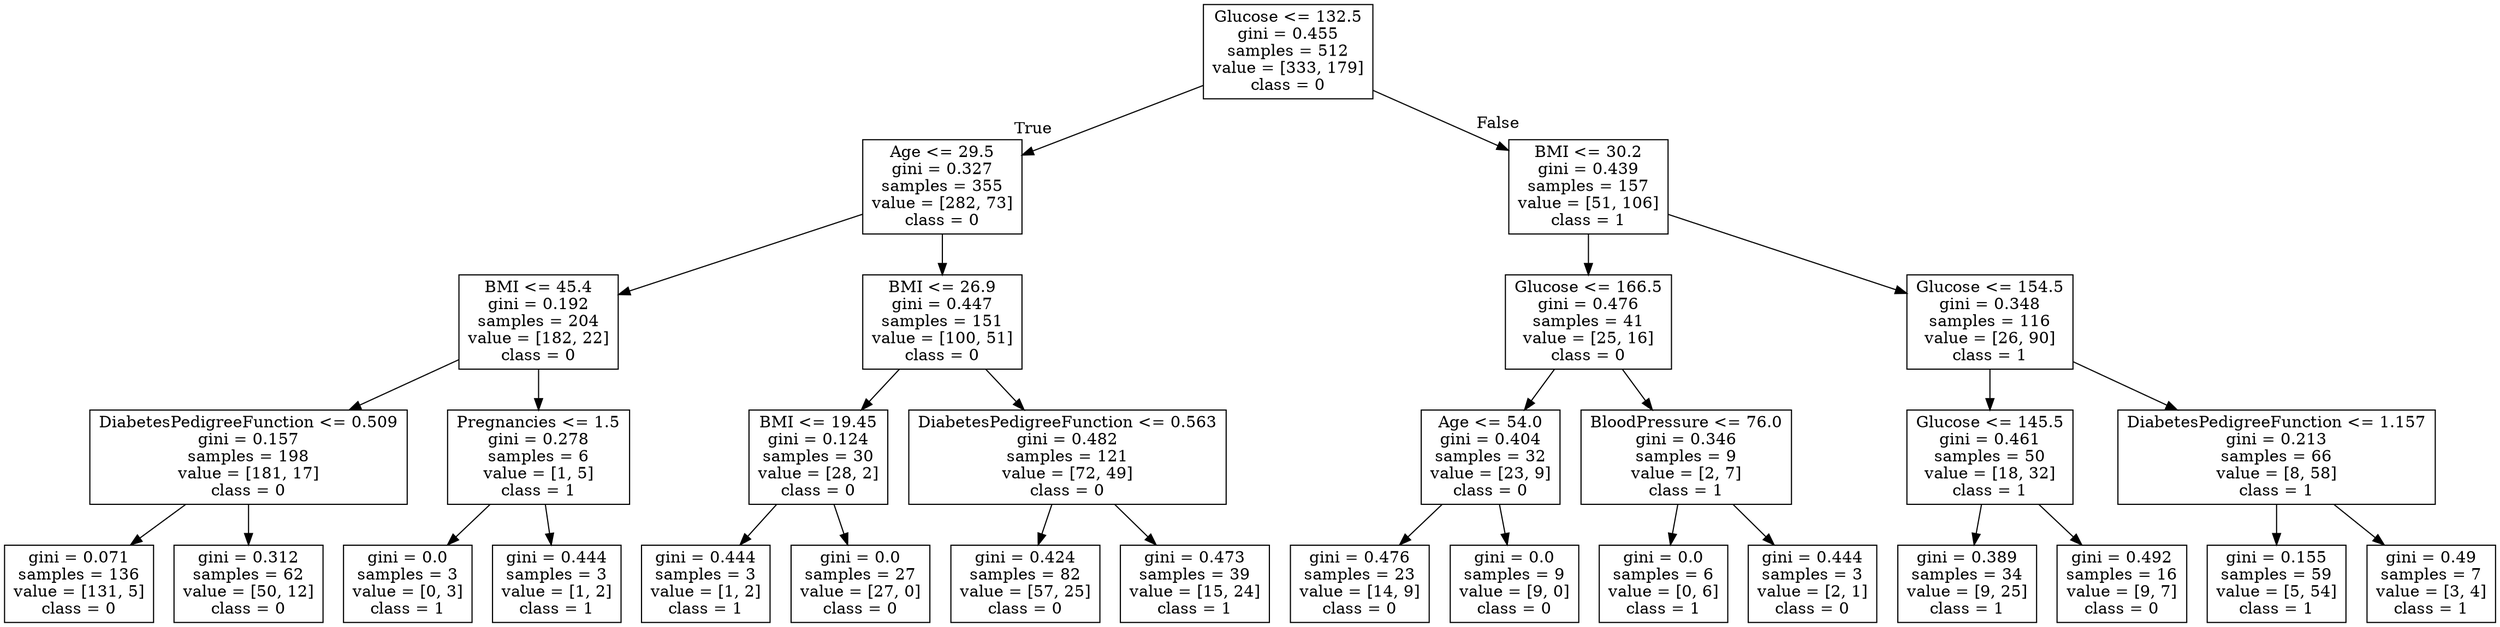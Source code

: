 digraph Tree {
node [shape=box] ;
0 [label="Glucose <= 132.5\ngini = 0.455\nsamples = 512\nvalue = [333, 179]\nclass = 0"] ;
1 [label="Age <= 29.5\ngini = 0.327\nsamples = 355\nvalue = [282, 73]\nclass = 0"] ;
0 -> 1 [labeldistance=2.5, labelangle=45, headlabel="True"] ;
2 [label="BMI <= 45.4\ngini = 0.192\nsamples = 204\nvalue = [182, 22]\nclass = 0"] ;
1 -> 2 ;
3 [label="DiabetesPedigreeFunction <= 0.509\ngini = 0.157\nsamples = 198\nvalue = [181, 17]\nclass = 0"] ;
2 -> 3 ;
4 [label="gini = 0.071\nsamples = 136\nvalue = [131, 5]\nclass = 0"] ;
3 -> 4 ;
5 [label="gini = 0.312\nsamples = 62\nvalue = [50, 12]\nclass = 0"] ;
3 -> 5 ;
6 [label="Pregnancies <= 1.5\ngini = 0.278\nsamples = 6\nvalue = [1, 5]\nclass = 1"] ;
2 -> 6 ;
7 [label="gini = 0.0\nsamples = 3\nvalue = [0, 3]\nclass = 1"] ;
6 -> 7 ;
8 [label="gini = 0.444\nsamples = 3\nvalue = [1, 2]\nclass = 1"] ;
6 -> 8 ;
9 [label="BMI <= 26.9\ngini = 0.447\nsamples = 151\nvalue = [100, 51]\nclass = 0"] ;
1 -> 9 ;
10 [label="BMI <= 19.45\ngini = 0.124\nsamples = 30\nvalue = [28, 2]\nclass = 0"] ;
9 -> 10 ;
11 [label="gini = 0.444\nsamples = 3\nvalue = [1, 2]\nclass = 1"] ;
10 -> 11 ;
12 [label="gini = 0.0\nsamples = 27\nvalue = [27, 0]\nclass = 0"] ;
10 -> 12 ;
13 [label="DiabetesPedigreeFunction <= 0.563\ngini = 0.482\nsamples = 121\nvalue = [72, 49]\nclass = 0"] ;
9 -> 13 ;
14 [label="gini = 0.424\nsamples = 82\nvalue = [57, 25]\nclass = 0"] ;
13 -> 14 ;
15 [label="gini = 0.473\nsamples = 39\nvalue = [15, 24]\nclass = 1"] ;
13 -> 15 ;
16 [label="BMI <= 30.2\ngini = 0.439\nsamples = 157\nvalue = [51, 106]\nclass = 1"] ;
0 -> 16 [labeldistance=2.5, labelangle=-45, headlabel="False"] ;
17 [label="Glucose <= 166.5\ngini = 0.476\nsamples = 41\nvalue = [25, 16]\nclass = 0"] ;
16 -> 17 ;
18 [label="Age <= 54.0\ngini = 0.404\nsamples = 32\nvalue = [23, 9]\nclass = 0"] ;
17 -> 18 ;
19 [label="gini = 0.476\nsamples = 23\nvalue = [14, 9]\nclass = 0"] ;
18 -> 19 ;
20 [label="gini = 0.0\nsamples = 9\nvalue = [9, 0]\nclass = 0"] ;
18 -> 20 ;
21 [label="BloodPressure <= 76.0\ngini = 0.346\nsamples = 9\nvalue = [2, 7]\nclass = 1"] ;
17 -> 21 ;
22 [label="gini = 0.0\nsamples = 6\nvalue = [0, 6]\nclass = 1"] ;
21 -> 22 ;
23 [label="gini = 0.444\nsamples = 3\nvalue = [2, 1]\nclass = 0"] ;
21 -> 23 ;
24 [label="Glucose <= 154.5\ngini = 0.348\nsamples = 116\nvalue = [26, 90]\nclass = 1"] ;
16 -> 24 ;
25 [label="Glucose <= 145.5\ngini = 0.461\nsamples = 50\nvalue = [18, 32]\nclass = 1"] ;
24 -> 25 ;
26 [label="gini = 0.389\nsamples = 34\nvalue = [9, 25]\nclass = 1"] ;
25 -> 26 ;
27 [label="gini = 0.492\nsamples = 16\nvalue = [9, 7]\nclass = 0"] ;
25 -> 27 ;
28 [label="DiabetesPedigreeFunction <= 1.157\ngini = 0.213\nsamples = 66\nvalue = [8, 58]\nclass = 1"] ;
24 -> 28 ;
29 [label="gini = 0.155\nsamples = 59\nvalue = [5, 54]\nclass = 1"] ;
28 -> 29 ;
30 [label="gini = 0.49\nsamples = 7\nvalue = [3, 4]\nclass = 1"] ;
28 -> 30 ;
}